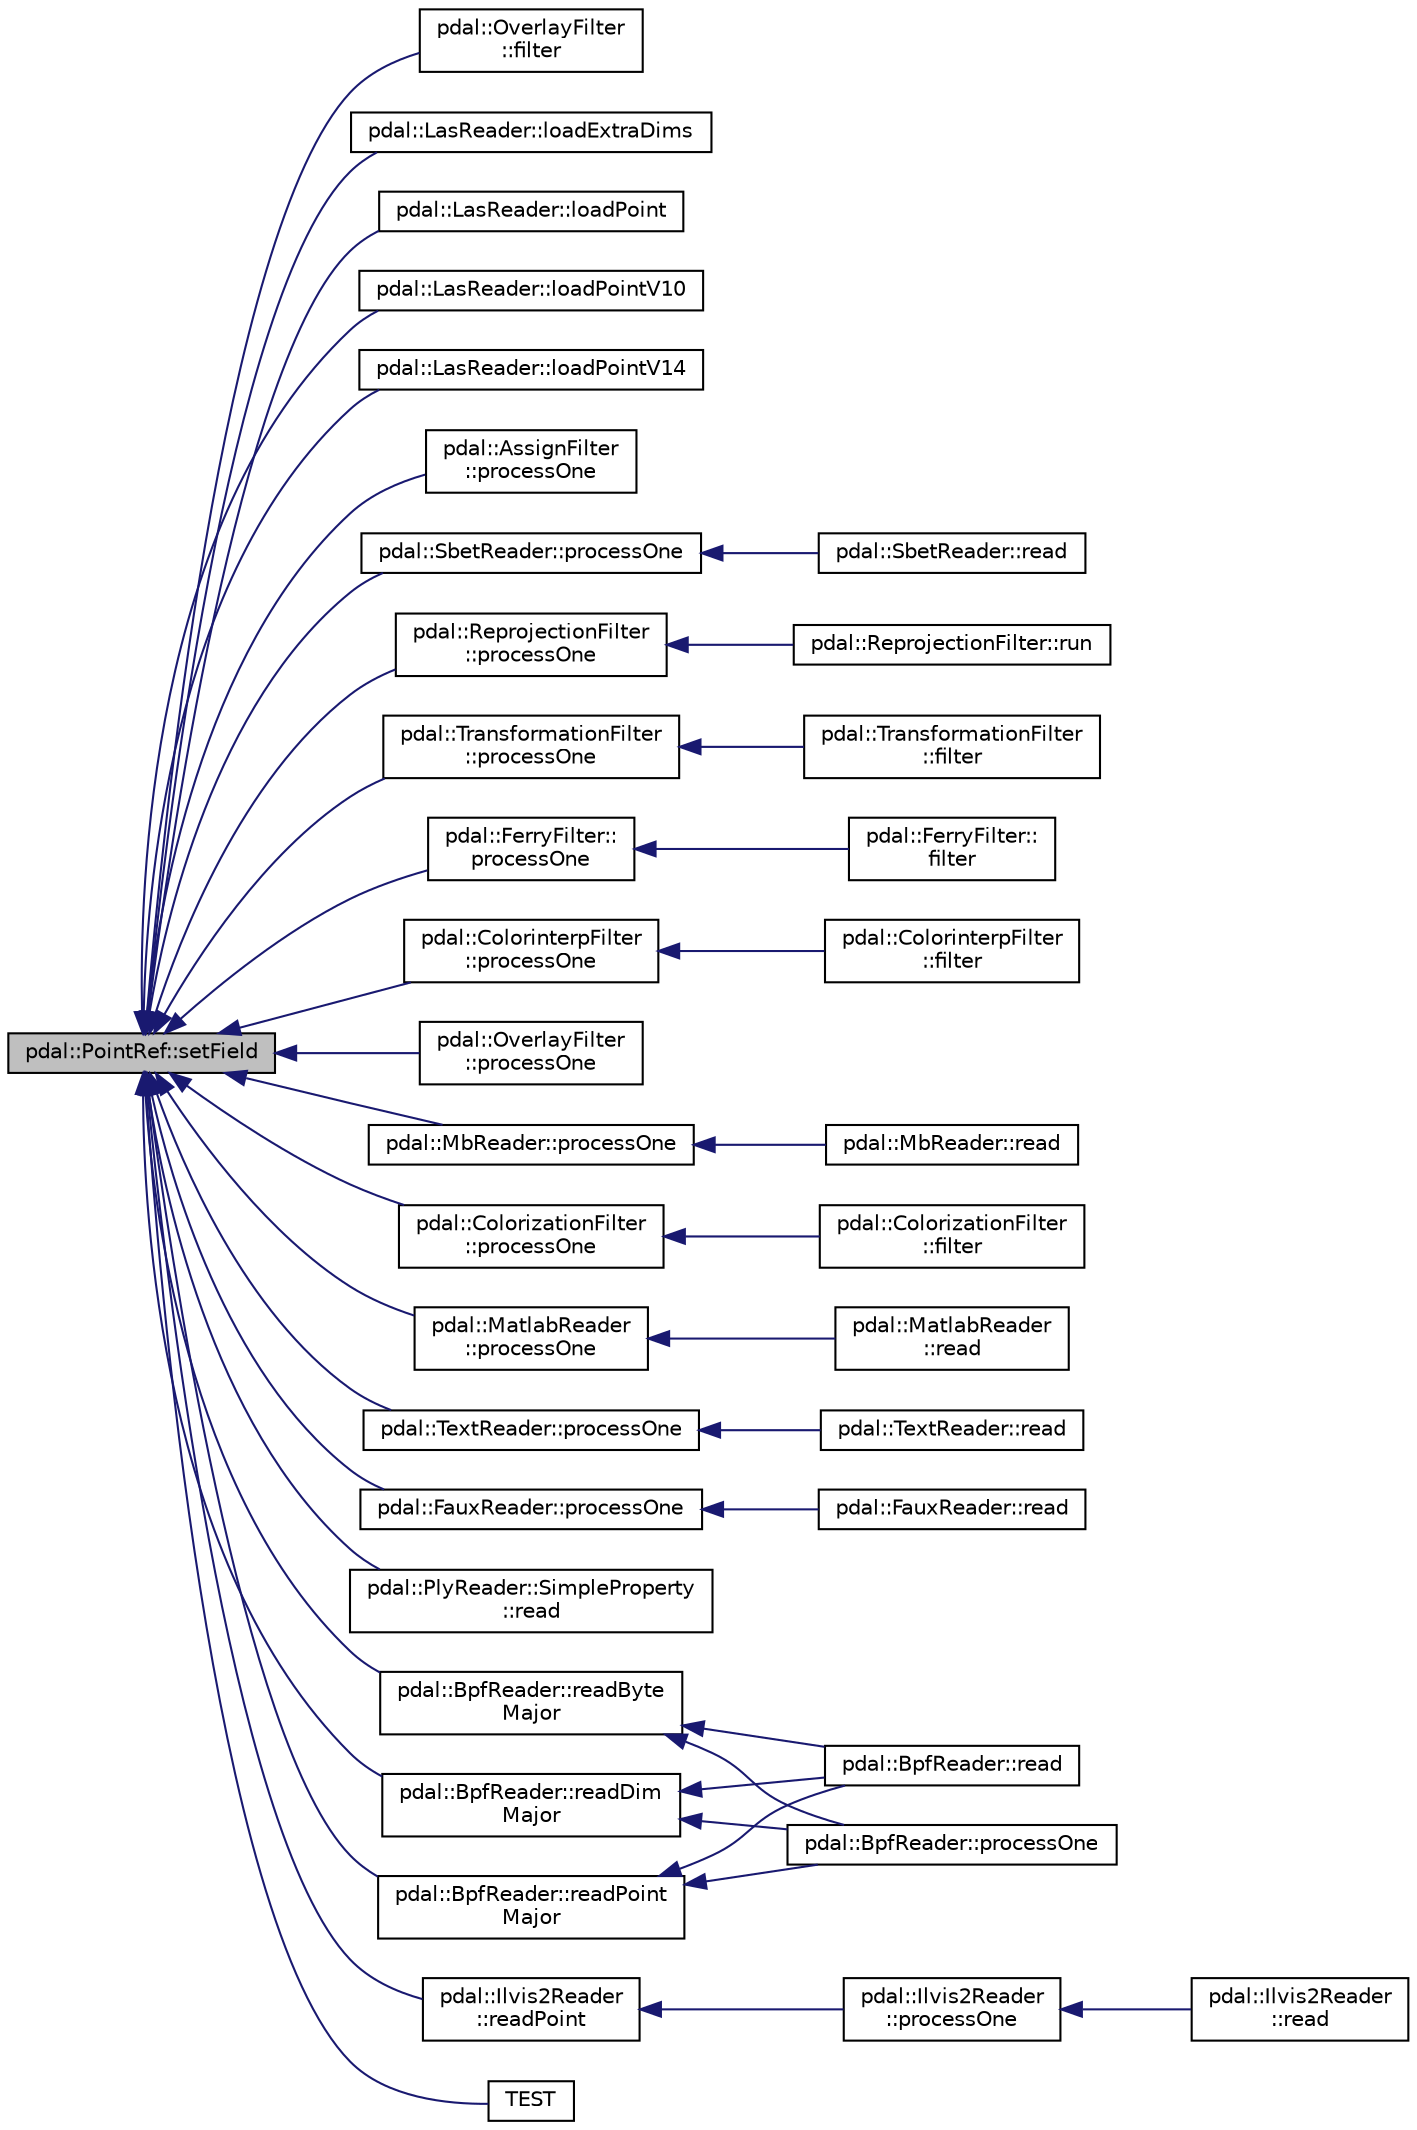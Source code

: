 digraph "pdal::PointRef::setField"
{
  edge [fontname="Helvetica",fontsize="10",labelfontname="Helvetica",labelfontsize="10"];
  node [fontname="Helvetica",fontsize="10",shape=record];
  rankdir="LR";
  Node1 [label="pdal::PointRef::setField",height=0.2,width=0.4,color="black", fillcolor="grey75", style="filled", fontcolor="black"];
  Node1 -> Node2 [dir="back",color="midnightblue",fontsize="10",style="solid",fontname="Helvetica"];
  Node2 [label="pdal::OverlayFilter\l::filter",height=0.2,width=0.4,color="black", fillcolor="white", style="filled",URL="$classpdal_1_1OverlayFilter.html#a3da76221179d3957e8308d45d4d1d62e"];
  Node1 -> Node3 [dir="back",color="midnightblue",fontsize="10",style="solid",fontname="Helvetica"];
  Node3 [label="pdal::LasReader::loadExtraDims",height=0.2,width=0.4,color="black", fillcolor="white", style="filled",URL="$classpdal_1_1LasReader.html#a05a8d1d6898040a6fa06b4c1cc7ae8a8"];
  Node1 -> Node4 [dir="back",color="midnightblue",fontsize="10",style="solid",fontname="Helvetica"];
  Node4 [label="pdal::LasReader::loadPoint",height=0.2,width=0.4,color="black", fillcolor="white", style="filled",URL="$classpdal_1_1LasReader.html#ae3158359997bea71a22048e864b672ea"];
  Node1 -> Node5 [dir="back",color="midnightblue",fontsize="10",style="solid",fontname="Helvetica"];
  Node5 [label="pdal::LasReader::loadPointV10",height=0.2,width=0.4,color="black", fillcolor="white", style="filled",URL="$classpdal_1_1LasReader.html#a49fa38f0c3b504eaaaef5bee5088480e"];
  Node1 -> Node6 [dir="back",color="midnightblue",fontsize="10",style="solid",fontname="Helvetica"];
  Node6 [label="pdal::LasReader::loadPointV14",height=0.2,width=0.4,color="black", fillcolor="white", style="filled",URL="$classpdal_1_1LasReader.html#aacb114f2b0d885bd0e6fc6d574a81a2c"];
  Node1 -> Node7 [dir="back",color="midnightblue",fontsize="10",style="solid",fontname="Helvetica"];
  Node7 [label="pdal::AssignFilter\l::processOne",height=0.2,width=0.4,color="black", fillcolor="white", style="filled",URL="$classpdal_1_1AssignFilter.html#a5c0a9a45593ef96da6d73582c0a4b347"];
  Node1 -> Node8 [dir="back",color="midnightblue",fontsize="10",style="solid",fontname="Helvetica"];
  Node8 [label="pdal::SbetReader::processOne",height=0.2,width=0.4,color="black", fillcolor="white", style="filled",URL="$classpdal_1_1SbetReader.html#a12e75847e0f6c05cc750ad8428f4522d"];
  Node8 -> Node9 [dir="back",color="midnightblue",fontsize="10",style="solid",fontname="Helvetica"];
  Node9 [label="pdal::SbetReader::read",height=0.2,width=0.4,color="black", fillcolor="white", style="filled",URL="$classpdal_1_1SbetReader.html#aad416010f3f0603a8325cb54e7fbff62"];
  Node1 -> Node10 [dir="back",color="midnightblue",fontsize="10",style="solid",fontname="Helvetica"];
  Node10 [label="pdal::ReprojectionFilter\l::processOne",height=0.2,width=0.4,color="black", fillcolor="white", style="filled",URL="$classpdal_1_1ReprojectionFilter.html#acf23a4bf00804fa65bf9426acf606452"];
  Node10 -> Node11 [dir="back",color="midnightblue",fontsize="10",style="solid",fontname="Helvetica"];
  Node11 [label="pdal::ReprojectionFilter::run",height=0.2,width=0.4,color="black", fillcolor="white", style="filled",URL="$classpdal_1_1ReprojectionFilter.html#a4bb991444113267cf740e403efe2bc18"];
  Node1 -> Node12 [dir="back",color="midnightblue",fontsize="10",style="solid",fontname="Helvetica"];
  Node12 [label="pdal::TransformationFilter\l::processOne",height=0.2,width=0.4,color="black", fillcolor="white", style="filled",URL="$classpdal_1_1TransformationFilter.html#a77a5e7d6c4069bd57440ed8b46e025fe"];
  Node12 -> Node13 [dir="back",color="midnightblue",fontsize="10",style="solid",fontname="Helvetica"];
  Node13 [label="pdal::TransformationFilter\l::filter",height=0.2,width=0.4,color="black", fillcolor="white", style="filled",URL="$classpdal_1_1TransformationFilter.html#a7fe6edc939560cf5a109bd2f61c812eb"];
  Node1 -> Node14 [dir="back",color="midnightblue",fontsize="10",style="solid",fontname="Helvetica"];
  Node14 [label="pdal::FerryFilter::\lprocessOne",height=0.2,width=0.4,color="black", fillcolor="white", style="filled",URL="$classpdal_1_1FerryFilter.html#ad2d821154021a7dbc31051bedc8655d3"];
  Node14 -> Node15 [dir="back",color="midnightblue",fontsize="10",style="solid",fontname="Helvetica"];
  Node15 [label="pdal::FerryFilter::\lfilter",height=0.2,width=0.4,color="black", fillcolor="white", style="filled",URL="$classpdal_1_1FerryFilter.html#a17b62ce632d7750f7b4ca852c68dd9bb"];
  Node1 -> Node16 [dir="back",color="midnightblue",fontsize="10",style="solid",fontname="Helvetica"];
  Node16 [label="pdal::ColorinterpFilter\l::processOne",height=0.2,width=0.4,color="black", fillcolor="white", style="filled",URL="$classpdal_1_1ColorinterpFilter.html#af33406ab12e7936d1665982caca8db18"];
  Node16 -> Node17 [dir="back",color="midnightblue",fontsize="10",style="solid",fontname="Helvetica"];
  Node17 [label="pdal::ColorinterpFilter\l::filter",height=0.2,width=0.4,color="black", fillcolor="white", style="filled",URL="$classpdal_1_1ColorinterpFilter.html#afbedcf0821624baf83586d9290310948"];
  Node1 -> Node18 [dir="back",color="midnightblue",fontsize="10",style="solid",fontname="Helvetica"];
  Node18 [label="pdal::OverlayFilter\l::processOne",height=0.2,width=0.4,color="black", fillcolor="white", style="filled",URL="$classpdal_1_1OverlayFilter.html#aa2ae1bb5bfebaadb856c1da2dab557e7"];
  Node1 -> Node19 [dir="back",color="midnightblue",fontsize="10",style="solid",fontname="Helvetica"];
  Node19 [label="pdal::MbReader::processOne",height=0.2,width=0.4,color="black", fillcolor="white", style="filled",URL="$classpdal_1_1MbReader.html#a75f63491dac023afbb20fbcda6c8d659"];
  Node19 -> Node20 [dir="back",color="midnightblue",fontsize="10",style="solid",fontname="Helvetica"];
  Node20 [label="pdal::MbReader::read",height=0.2,width=0.4,color="black", fillcolor="white", style="filled",URL="$classpdal_1_1MbReader.html#aacabf834349474a12eca508bd19ac1e6"];
  Node1 -> Node21 [dir="back",color="midnightblue",fontsize="10",style="solid",fontname="Helvetica"];
  Node21 [label="pdal::ColorizationFilter\l::processOne",height=0.2,width=0.4,color="black", fillcolor="white", style="filled",URL="$classpdal_1_1ColorizationFilter.html#ad8cd226fee2afbd1ced7ea40e66990cf"];
  Node21 -> Node22 [dir="back",color="midnightblue",fontsize="10",style="solid",fontname="Helvetica"];
  Node22 [label="pdal::ColorizationFilter\l::filter",height=0.2,width=0.4,color="black", fillcolor="white", style="filled",URL="$classpdal_1_1ColorizationFilter.html#ab20665869fab8502d8929a40c4a342c7"];
  Node1 -> Node23 [dir="back",color="midnightblue",fontsize="10",style="solid",fontname="Helvetica"];
  Node23 [label="pdal::MatlabReader\l::processOne",height=0.2,width=0.4,color="black", fillcolor="white", style="filled",URL="$classpdal_1_1MatlabReader.html#a03d1820eda353194833c60692cd26614"];
  Node23 -> Node24 [dir="back",color="midnightblue",fontsize="10",style="solid",fontname="Helvetica"];
  Node24 [label="pdal::MatlabReader\l::read",height=0.2,width=0.4,color="black", fillcolor="white", style="filled",URL="$classpdal_1_1MatlabReader.html#a27dd26db05acc02f21121c8ef5662441"];
  Node1 -> Node25 [dir="back",color="midnightblue",fontsize="10",style="solid",fontname="Helvetica"];
  Node25 [label="pdal::TextReader::processOne",height=0.2,width=0.4,color="black", fillcolor="white", style="filled",URL="$classpdal_1_1TextReader.html#a55dcdf19c947158592db12930696b0a0"];
  Node25 -> Node26 [dir="back",color="midnightblue",fontsize="10",style="solid",fontname="Helvetica"];
  Node26 [label="pdal::TextReader::read",height=0.2,width=0.4,color="black", fillcolor="white", style="filled",URL="$classpdal_1_1TextReader.html#abced10f0b951aae75fa82807b78cc111"];
  Node1 -> Node27 [dir="back",color="midnightblue",fontsize="10",style="solid",fontname="Helvetica"];
  Node27 [label="pdal::FauxReader::processOne",height=0.2,width=0.4,color="black", fillcolor="white", style="filled",URL="$classpdal_1_1FauxReader.html#abd72fdab8e142780493ad29299750b1a"];
  Node27 -> Node28 [dir="back",color="midnightblue",fontsize="10",style="solid",fontname="Helvetica"];
  Node28 [label="pdal::FauxReader::read",height=0.2,width=0.4,color="black", fillcolor="white", style="filled",URL="$classpdal_1_1FauxReader.html#a1fa28780e85fc06278fce77a9b58050e"];
  Node1 -> Node29 [dir="back",color="midnightblue",fontsize="10",style="solid",fontname="Helvetica"];
  Node29 [label="pdal::PlyReader::SimpleProperty\l::read",height=0.2,width=0.4,color="black", fillcolor="white", style="filled",URL="$structpdal_1_1PlyReader_1_1SimpleProperty.html#a1c1a37a9cab4f4d4235fb514a2e74713"];
  Node1 -> Node30 [dir="back",color="midnightblue",fontsize="10",style="solid",fontname="Helvetica"];
  Node30 [label="pdal::BpfReader::readByte\lMajor",height=0.2,width=0.4,color="black", fillcolor="white", style="filled",URL="$classpdal_1_1BpfReader.html#ab51d0d1815046c9a6412261222d2f752"];
  Node30 -> Node31 [dir="back",color="midnightblue",fontsize="10",style="solid",fontname="Helvetica"];
  Node31 [label="pdal::BpfReader::processOne",height=0.2,width=0.4,color="black", fillcolor="white", style="filled",URL="$classpdal_1_1BpfReader.html#a85669f95516049aa09cfd400debafa8b"];
  Node30 -> Node32 [dir="back",color="midnightblue",fontsize="10",style="solid",fontname="Helvetica"];
  Node32 [label="pdal::BpfReader::read",height=0.2,width=0.4,color="black", fillcolor="white", style="filled",URL="$classpdal_1_1BpfReader.html#aecc4cd2499cf156256d8de6c840d3191"];
  Node1 -> Node33 [dir="back",color="midnightblue",fontsize="10",style="solid",fontname="Helvetica"];
  Node33 [label="pdal::BpfReader::readDim\lMajor",height=0.2,width=0.4,color="black", fillcolor="white", style="filled",URL="$classpdal_1_1BpfReader.html#ab2947de9808046ddf8e828a08fe2c12c"];
  Node33 -> Node31 [dir="back",color="midnightblue",fontsize="10",style="solid",fontname="Helvetica"];
  Node33 -> Node32 [dir="back",color="midnightblue",fontsize="10",style="solid",fontname="Helvetica"];
  Node1 -> Node34 [dir="back",color="midnightblue",fontsize="10",style="solid",fontname="Helvetica"];
  Node34 [label="pdal::Ilvis2Reader\l::readPoint",height=0.2,width=0.4,color="black", fillcolor="white", style="filled",URL="$classpdal_1_1Ilvis2Reader.html#a9a7d3810bb3b4d458435079c4bfd2890"];
  Node34 -> Node35 [dir="back",color="midnightblue",fontsize="10",style="solid",fontname="Helvetica"];
  Node35 [label="pdal::Ilvis2Reader\l::processOne",height=0.2,width=0.4,color="black", fillcolor="white", style="filled",URL="$classpdal_1_1Ilvis2Reader.html#ac396bea41b06d5528521dc48f2bf3f1b"];
  Node35 -> Node36 [dir="back",color="midnightblue",fontsize="10",style="solid",fontname="Helvetica"];
  Node36 [label="pdal::Ilvis2Reader\l::read",height=0.2,width=0.4,color="black", fillcolor="white", style="filled",URL="$classpdal_1_1Ilvis2Reader.html#a36ad873f8bdb773ccd87a9b8d3127cde"];
  Node1 -> Node37 [dir="back",color="midnightblue",fontsize="10",style="solid",fontname="Helvetica"];
  Node37 [label="pdal::BpfReader::readPoint\lMajor",height=0.2,width=0.4,color="black", fillcolor="white", style="filled",URL="$classpdal_1_1BpfReader.html#ae5bb98eea69bceee3cbb05a31f005ebe"];
  Node37 -> Node31 [dir="back",color="midnightblue",fontsize="10",style="solid",fontname="Helvetica"];
  Node37 -> Node32 [dir="back",color="midnightblue",fontsize="10",style="solid",fontname="Helvetica"];
  Node1 -> Node38 [dir="back",color="midnightblue",fontsize="10",style="solid",fontname="Helvetica"];
  Node38 [label="TEST",height=0.2,width=0.4,color="black", fillcolor="white", style="filled",URL="$CropFilterTest_8cpp.html#ae2c87a7a8679130307c0427c8c569253"];
}
